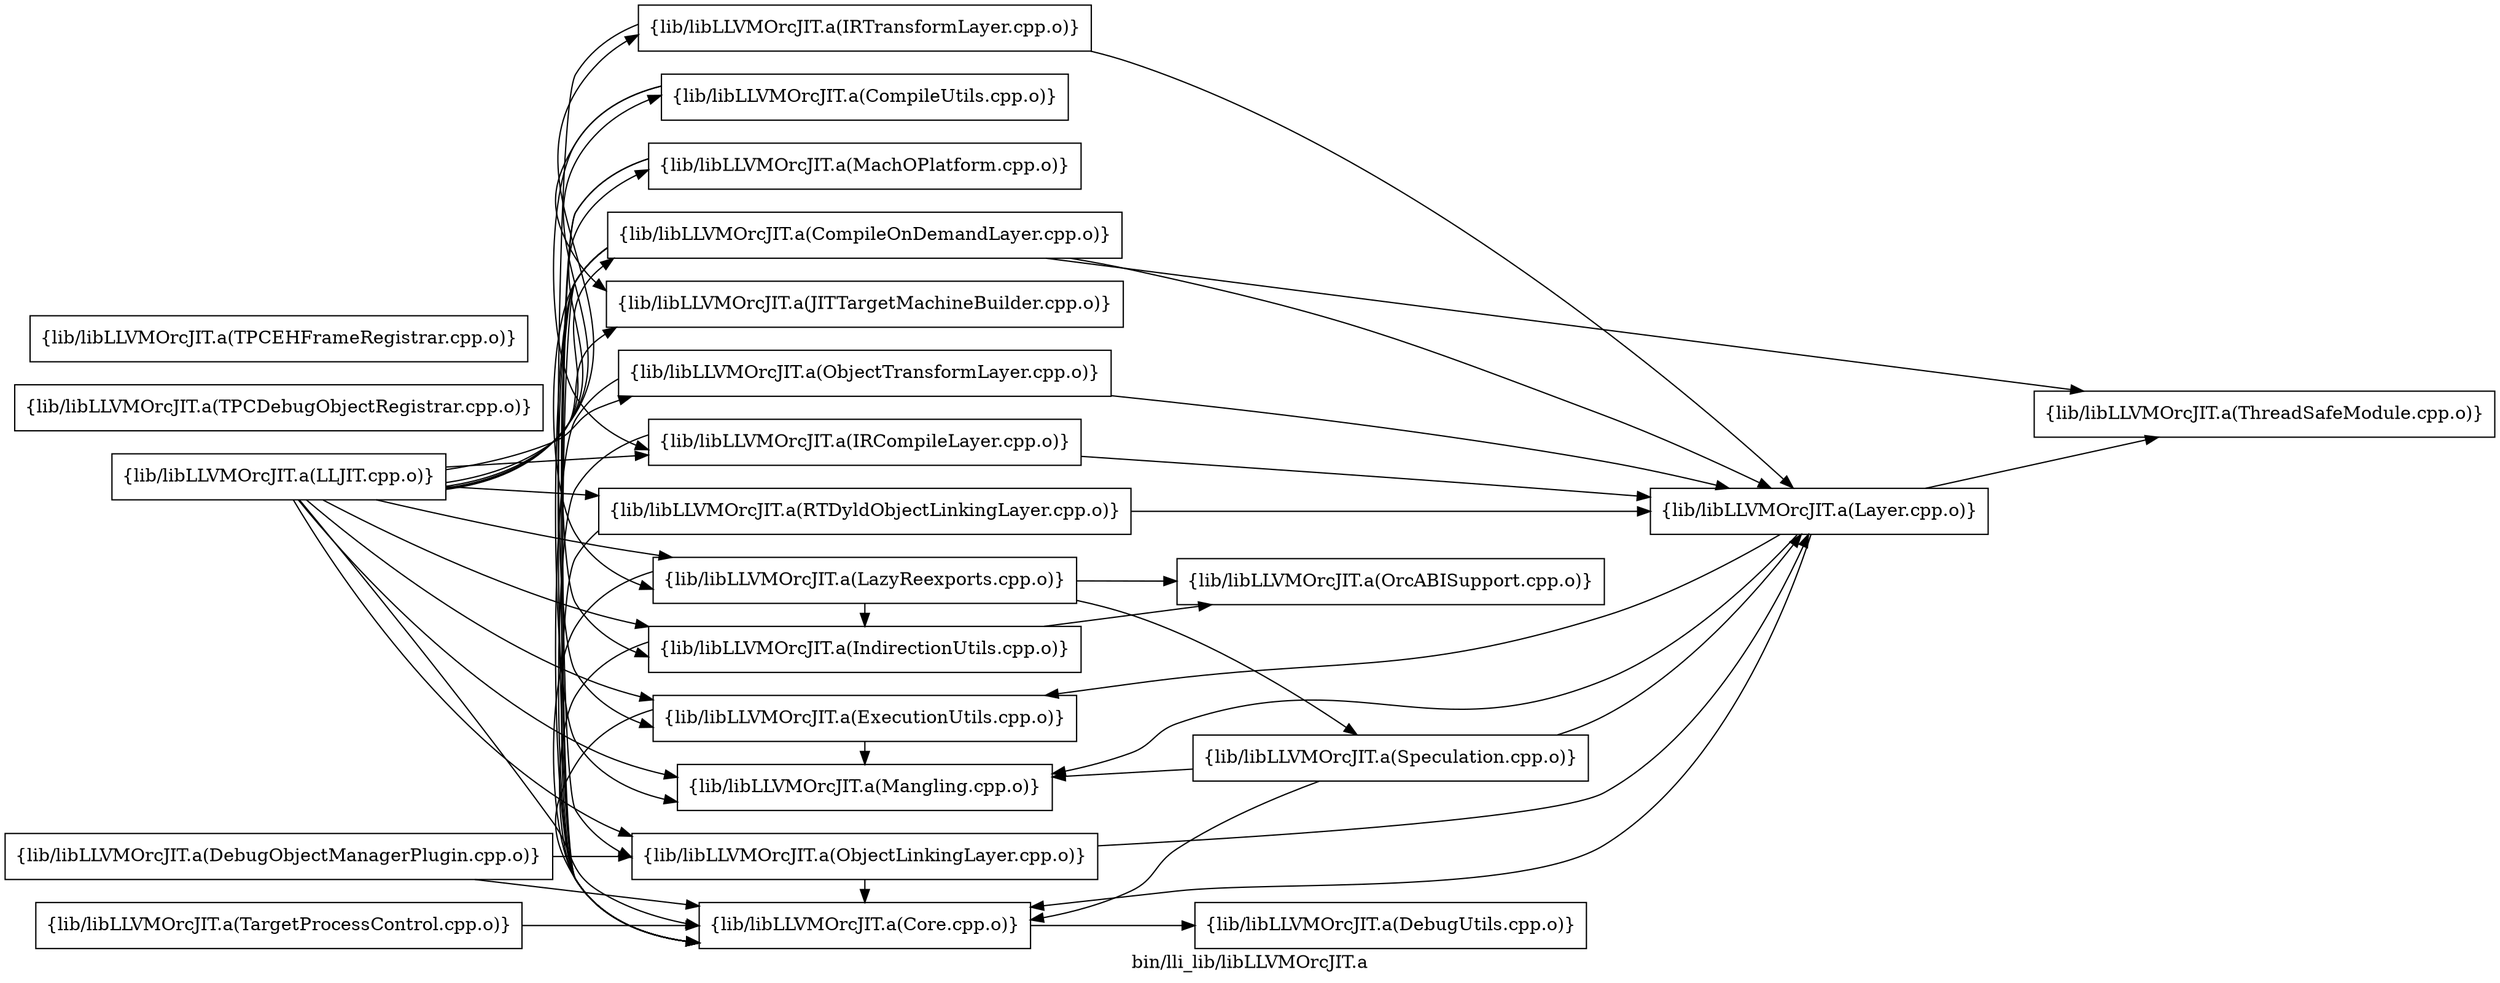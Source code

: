 digraph "bin/lli_lib/libLLVMOrcJIT.a" {
	label="bin/lli_lib/libLLVMOrcJIT.a";
	rankdir=LR;
	{ rank=same; Node0x55d3eef35118;  }
	{ rank=same; Node0x55d3eef4bb48; Node0x55d3eef4c4f8; Node0x55d3eef4b878; Node0x55d3eef4ca48; Node0x55d3eef4e528; Node0x55d3eef4dd08; Node0x55d3eef4dfd8; Node0x55d3eef4ff18; Node0x55d3eef315b8; Node0x55d3eef30848; Node0x55d3eef2fcb8; Node0x55d3eef34088; Node0x55d3eef34538; Node0x55d3eef32c38;  }

	Node0x55d3eef35118 [shape=record,shape=box,group=0,label="{lib/libLLVMOrcJIT.a(LLJIT.cpp.o)}"];
	Node0x55d3eef35118 -> Node0x55d3eef4bb48;
	Node0x55d3eef35118 -> Node0x55d3eef4c4f8;
	Node0x55d3eef35118 -> Node0x55d3eef4b878;
	Node0x55d3eef35118 -> Node0x55d3eef4ca48;
	Node0x55d3eef35118 -> Node0x55d3eef4e528;
	Node0x55d3eef35118 -> Node0x55d3eef4dd08;
	Node0x55d3eef35118 -> Node0x55d3eef4dfd8;
	Node0x55d3eef35118 -> Node0x55d3eef4ff18;
	Node0x55d3eef35118 -> Node0x55d3eef315b8;
	Node0x55d3eef35118 -> Node0x55d3eef30848;
	Node0x55d3eef35118 -> Node0x55d3eef2fcb8;
	Node0x55d3eef35118 -> Node0x55d3eef34088;
	Node0x55d3eef35118 -> Node0x55d3eef34538;
	Node0x55d3eef35118 -> Node0x55d3eef32c38;
	Node0x55d3eef4bb48 [shape=record,shape=box,group=0,label="{lib/libLLVMOrcJIT.a(CompileOnDemandLayer.cpp.o)}"];
	Node0x55d3eef4bb48 -> Node0x55d3eef4b878;
	Node0x55d3eef4bb48 -> Node0x55d3eef4ca48;
	Node0x55d3eef4bb48 -> Node0x55d3eef4e528;
	Node0x55d3eef4bb48 -> Node0x55d3eef4ff18;
	Node0x55d3eef4bb48 -> Node0x55d3eef4ed98;
	Node0x55d3eef4bb48 -> Node0x55d3eef2fcb8;
	Node0x55d3eef4bb48 -> Node0x55d3eef2c838;
	Node0x55d3eef4c4f8 [shape=record,shape=box,group=0,label="{lib/libLLVMOrcJIT.a(CompileUtils.cpp.o)}"];
	Node0x55d3eef4c4f8 -> Node0x55d3eef4dd08;
	Node0x55d3eef4c4f8 -> Node0x55d3eef4dfd8;
	Node0x55d3eef4b878 [shape=record,shape=box,group=0,label="{lib/libLLVMOrcJIT.a(Core.cpp.o)}"];
	Node0x55d3eef4b878 -> Node0x55d3eef4c7c8;
	Node0x55d3eef4d3f8 [shape=record,shape=box,group=0,label="{lib/libLLVMOrcJIT.a(DebugObjectManagerPlugin.cpp.o)}"];
	Node0x55d3eef4d3f8 -> Node0x55d3eef4b878;
	Node0x55d3eef4d3f8 -> Node0x55d3eef34088;
	Node0x55d3eef4ca48 [shape=record,shape=box,group=0,label="{lib/libLLVMOrcJIT.a(ExecutionUtils.cpp.o)}"];
	Node0x55d3eef4ca48 -> Node0x55d3eef4b878;
	Node0x55d3eef4ca48 -> Node0x55d3eef2fcb8;
	Node0x55d3eef4e528 [shape=record,shape=box,group=0,label="{lib/libLLVMOrcJIT.a(IndirectionUtils.cpp.o)}"];
	Node0x55d3eef4e528 -> Node0x55d3eef4b878;
	Node0x55d3eef4e528 -> Node0x55d3eef338b8;
	Node0x55d3eef4dd08 [shape=record,shape=box,group=0,label="{lib/libLLVMOrcJIT.a(IRCompileLayer.cpp.o)}"];
	Node0x55d3eef4dd08 -> Node0x55d3eef4b878;
	Node0x55d3eef4dd08 -> Node0x55d3eef4ed98;
	Node0x55d3eef4dfd8 [shape=record,shape=box,group=0,label="{lib/libLLVMOrcJIT.a(JITTargetMachineBuilder.cpp.o)}"];
	Node0x55d3eef4ff18 [shape=record,shape=box,group=0,label="{lib/libLLVMOrcJIT.a(LazyReexports.cpp.o)}"];
	Node0x55d3eef4ff18 -> Node0x55d3eef4b878;
	Node0x55d3eef4ff18 -> Node0x55d3eef4e528;
	Node0x55d3eef4ff18 -> Node0x55d3eef338b8;
	Node0x55d3eef4ff18 -> Node0x55d3eef333b8;
	Node0x55d3eef30848 [shape=record,shape=box,group=0,label="{lib/libLLVMOrcJIT.a(MachOPlatform.cpp.o)}"];
	Node0x55d3eef30848 -> Node0x55d3eef4b878;
	Node0x55d3eef30848 -> Node0x55d3eef34088;
	Node0x55d3eef2fcb8 [shape=record,shape=box,group=0,label="{lib/libLLVMOrcJIT.a(Mangling.cpp.o)}"];
	Node0x55d3eef34088 [shape=record,shape=box,group=0,label="{lib/libLLVMOrcJIT.a(ObjectLinkingLayer.cpp.o)}"];
	Node0x55d3eef34088 -> Node0x55d3eef4b878;
	Node0x55d3eef34088 -> Node0x55d3eef4ed98;
	Node0x55d3eef32c38 [shape=record,shape=box,group=0,label="{lib/libLLVMOrcJIT.a(RTDyldObjectLinkingLayer.cpp.o)}"];
	Node0x55d3eef32c38 -> Node0x55d3eef4b878;
	Node0x55d3eef32c38 -> Node0x55d3eef4ed98;
	Node0x55d3eef32788 [shape=record,shape=box,group=0,label="{lib/libLLVMOrcJIT.a(TargetProcessControl.cpp.o)}"];
	Node0x55d3eef32788 -> Node0x55d3eef4b878;
	Node0x55d3eef2bfc8 [shape=record,shape=box,group=0,label="{lib/libLLVMOrcJIT.a(TPCDebugObjectRegistrar.cpp.o)}"];
	Node0x55d3eef49668 [shape=record,shape=box,group=0,label="{lib/libLLVMOrcJIT.a(TPCEHFrameRegistrar.cpp.o)}"];
	Node0x55d3eef4ed98 [shape=record,shape=box,group=0,label="{lib/libLLVMOrcJIT.a(Layer.cpp.o)}"];
	Node0x55d3eef4ed98 -> Node0x55d3eef4b878;
	Node0x55d3eef4ed98 -> Node0x55d3eef4ca48;
	Node0x55d3eef4ed98 -> Node0x55d3eef2fcb8;
	Node0x55d3eef4ed98 -> Node0x55d3eef2c838;
	Node0x55d3eef2c838 [shape=record,shape=box,group=0,label="{lib/libLLVMOrcJIT.a(ThreadSafeModule.cpp.o)}"];
	Node0x55d3eef4c7c8 [shape=record,shape=box,group=0,label="{lib/libLLVMOrcJIT.a(DebugUtils.cpp.o)}"];
	Node0x55d3eef338b8 [shape=record,shape=box,group=0,label="{lib/libLLVMOrcJIT.a(OrcABISupport.cpp.o)}"];
	Node0x55d3eef333b8 [shape=record,shape=box,group=0,label="{lib/libLLVMOrcJIT.a(Speculation.cpp.o)}"];
	Node0x55d3eef333b8 -> Node0x55d3eef4b878;
	Node0x55d3eef333b8 -> Node0x55d3eef4ed98;
	Node0x55d3eef333b8 -> Node0x55d3eef2fcb8;
	Node0x55d3eef315b8 [shape=record,shape=box,group=0,label="{lib/libLLVMOrcJIT.a(IRTransformLayer.cpp.o)}"];
	Node0x55d3eef315b8 -> Node0x55d3eef4b878;
	Node0x55d3eef315b8 -> Node0x55d3eef4ed98;
	Node0x55d3eef34538 [shape=record,shape=box,group=0,label="{lib/libLLVMOrcJIT.a(ObjectTransformLayer.cpp.o)}"];
	Node0x55d3eef34538 -> Node0x55d3eef4b878;
	Node0x55d3eef34538 -> Node0x55d3eef4ed98;
}
